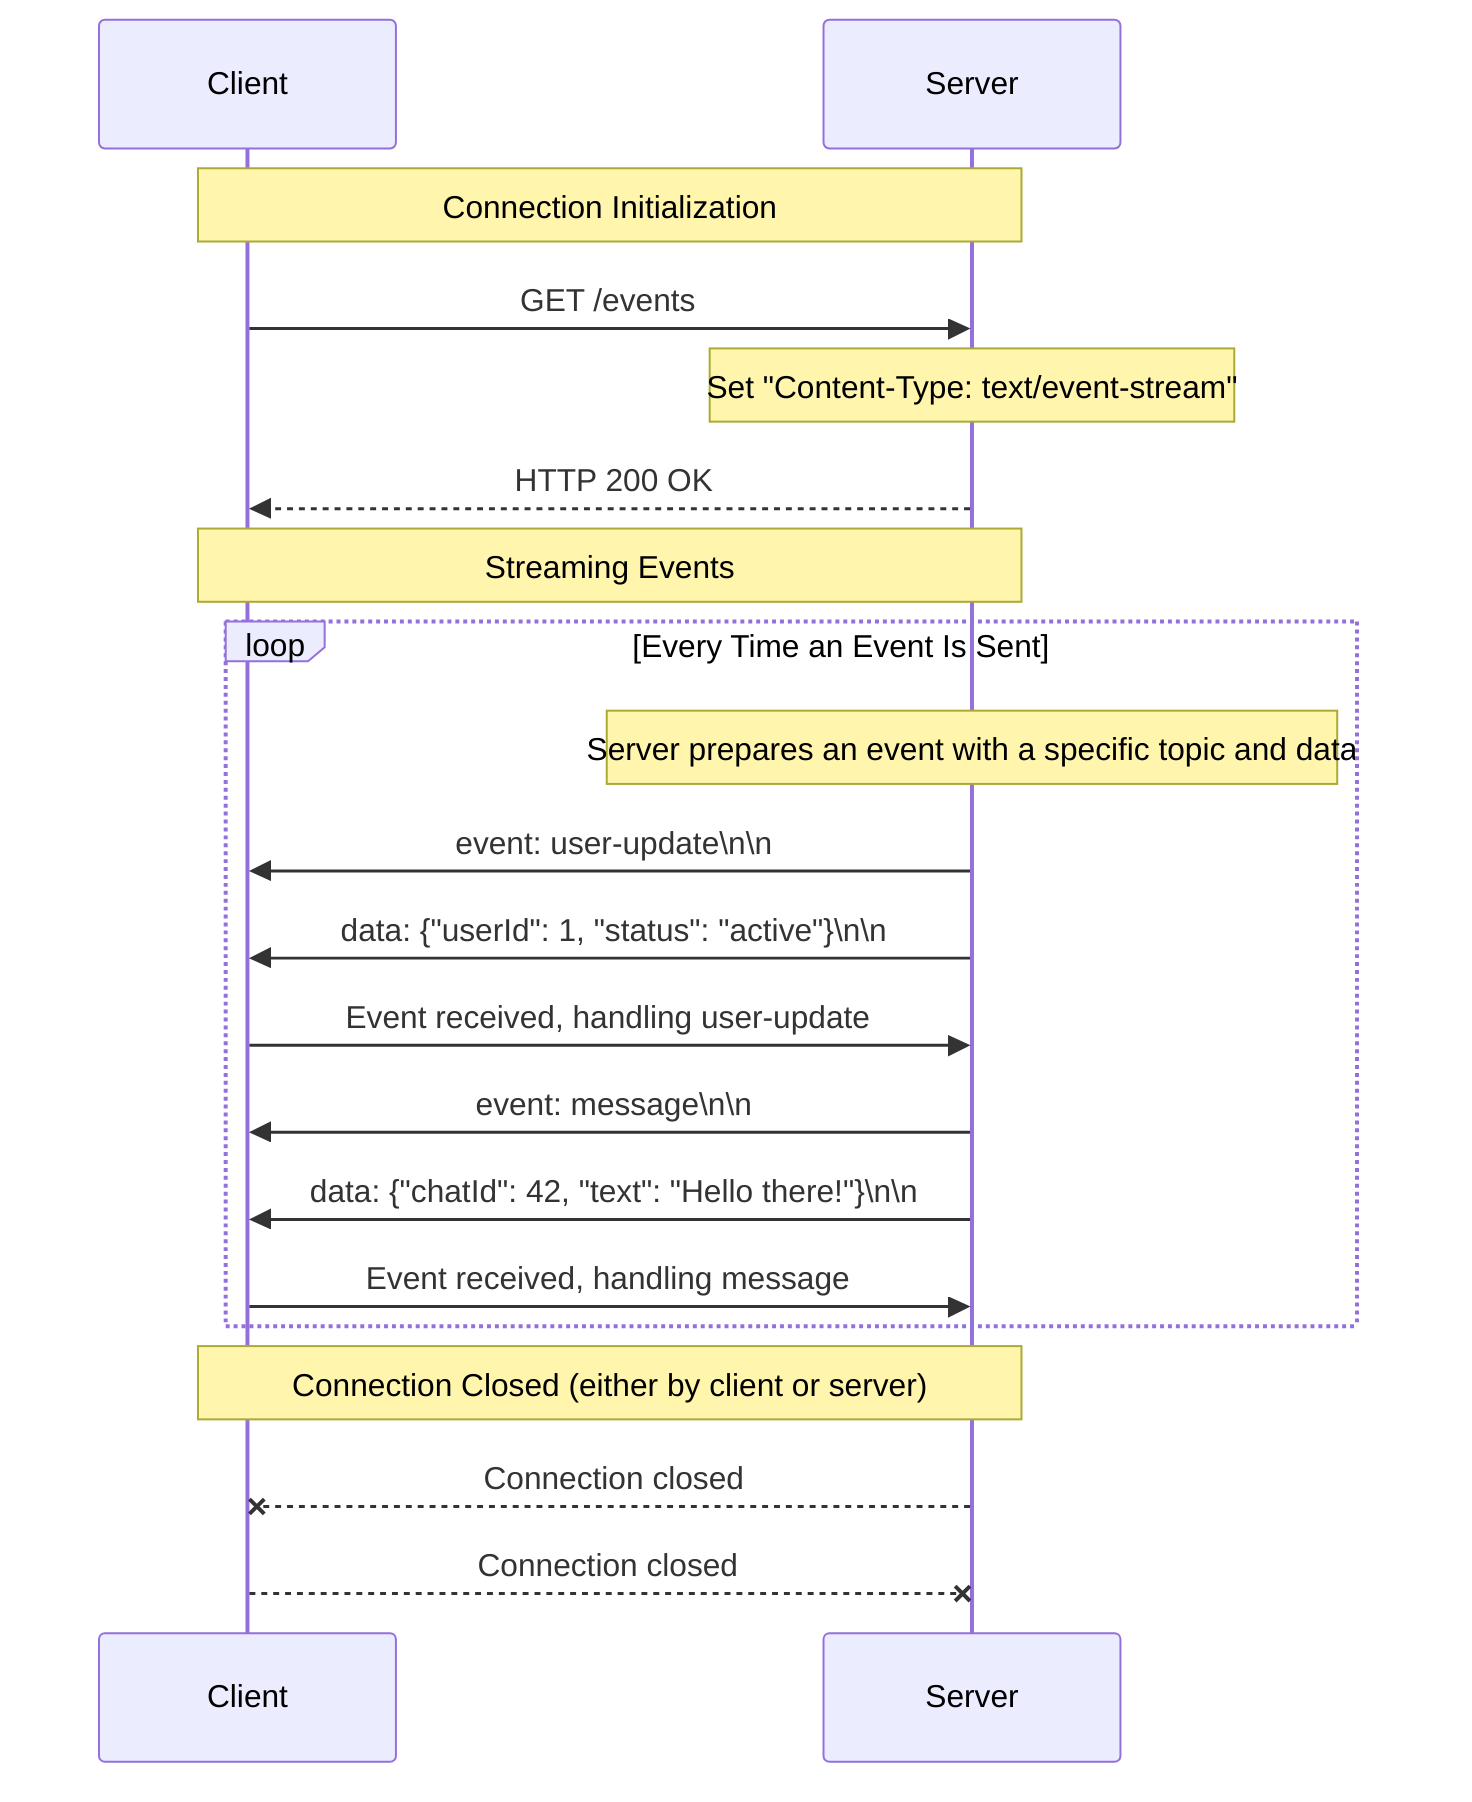 sequenceDiagram
    participant Client
    participant Server

    Note over Client,Server: Connection Initialization
    Client->>Server: GET /events
    Note over Server: Set "Content-Type: text/event-stream"
    Server-->>Client: HTTP 200 OK

    Note over Client,Server: Streaming Events
    loop Every Time an Event Is Sent
        Note over Server: Server prepares an event with a specific topic and data
        Server->>Client: event: user-update\n\n
        Server->>Client: data: {"userId": 1, "status": "active"}\n\n
        Client->>Server: Event received, handling user-update

        Server->>Client: event: message\n\n
        Server->>Client: data: {"chatId": 42, "text": "Hello there!"}\n\n
        Client->>Server: Event received, handling message
    end

    Note over Client,Server: Connection Closed (either by client or server)
    Server--xClient: Connection closed
    Client--xServer: Connection closed